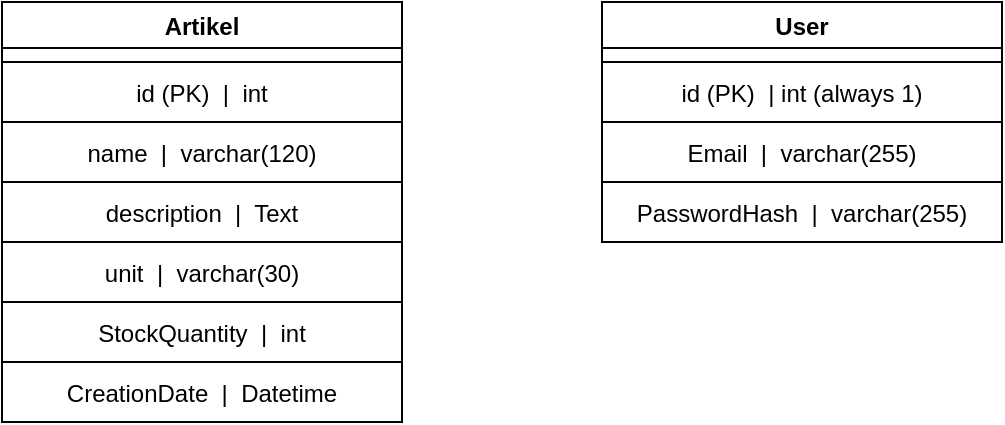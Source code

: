 <mxfile>
    <diagram name="ER Diagram" id="dy5bgZy0JGvghACp0E9j">
        <mxGraphModel dx="725" dy="702" grid="1" gridSize="10" guides="1" tooltips="1" connect="1" arrows="1" fold="1" page="1" pageScale="1" pageWidth="827" pageHeight="1169" math="0" shadow="0">
            <root>
                <mxCell id="0"/>
                <mxCell id="1" parent="0"/>
                <mxCell id="zja4Fb652B_16tCy8yna-1" value="Artikel" style="swimlane" parent="1" vertex="1">
                    <mxGeometry x="100" y="100" width="200" height="180" as="geometry"/>
                </mxCell>
                <mxCell id="zja4Fb652B_16tCy8yna-2" value="id (PK)  |  int" parent="zja4Fb652B_16tCy8yna-1" vertex="1">
                    <mxGeometry y="30" width="200" height="30" as="geometry"/>
                </mxCell>
                <mxCell id="zja4Fb652B_16tCy8yna-3" value="name  |  varchar(120)" parent="zja4Fb652B_16tCy8yna-1" vertex="1">
                    <mxGeometry y="60" width="200" height="30" as="geometry"/>
                </mxCell>
                <mxCell id="zja4Fb652B_16tCy8yna-4" value="description  |  Text" parent="zja4Fb652B_16tCy8yna-1" vertex="1">
                    <mxGeometry y="90" width="200" height="30" as="geometry"/>
                </mxCell>
                <mxCell id="zja4Fb652B_16tCy8yna-5" value="unit  |  varchar(30)" parent="zja4Fb652B_16tCy8yna-1" vertex="1">
                    <mxGeometry y="120" width="200" height="30" as="geometry"/>
                </mxCell>
                <mxCell id="zja4Fb652B_16tCy8yna-6" value="StockQuantity  |  int" parent="zja4Fb652B_16tCy8yna-1" vertex="1">
                    <mxGeometry y="150" width="200" height="30" as="geometry"/>
                </mxCell>
                <mxCell id="zja4Fb652B_16tCy8yna-7" value="User" style="swimlane" parent="1" vertex="1">
                    <mxGeometry x="400" y="100" width="200" height="90" as="geometry"/>
                </mxCell>
                <mxCell id="3" value="id (PK)  | int (always 1)" vertex="1" parent="zja4Fb652B_16tCy8yna-7">
                    <mxGeometry y="30" width="200" height="30" as="geometry"/>
                </mxCell>
                <mxCell id="zja4Fb652B_16tCy8yna-8" value="Email  |  varchar(255)" parent="zja4Fb652B_16tCy8yna-7" vertex="1">
                    <mxGeometry y="60" width="200" height="30" as="geometry"/>
                </mxCell>
                <mxCell id="2" value="CreationDate  |  Datetime" vertex="1" parent="1">
                    <mxGeometry x="100" y="280" width="200" height="30" as="geometry"/>
                </mxCell>
                <mxCell id="zja4Fb652B_16tCy8yna-9" value="PasswordHash  |  varchar(255)" parent="1" vertex="1">
                    <mxGeometry x="400" y="190" width="200" height="30" as="geometry"/>
                </mxCell>
            </root>
        </mxGraphModel>
    </diagram>
</mxfile>
